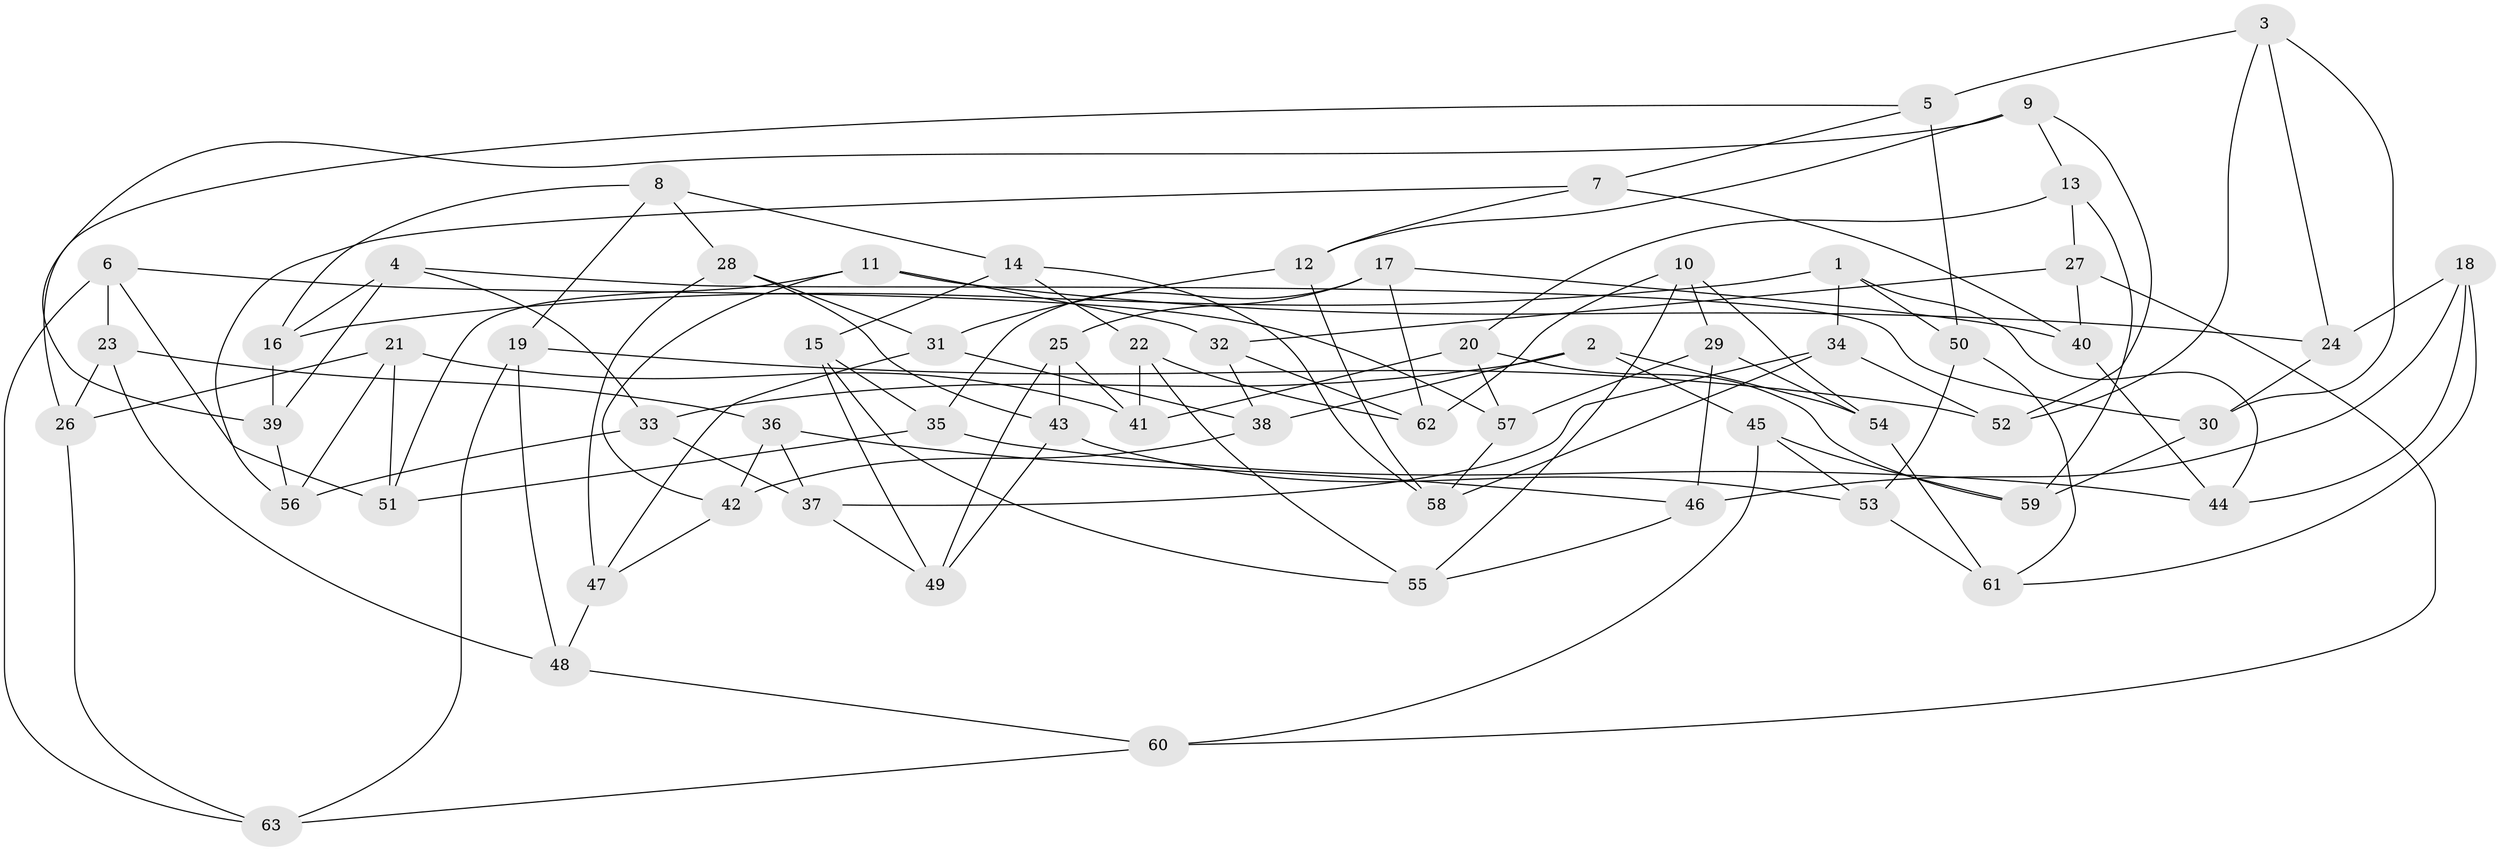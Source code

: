 // Generated by graph-tools (version 1.1) at 2025/27/03/09/25 03:27:00]
// undirected, 63 vertices, 126 edges
graph export_dot {
graph [start="1"]
  node [color=gray90,style=filled];
  1;
  2;
  3;
  4;
  5;
  6;
  7;
  8;
  9;
  10;
  11;
  12;
  13;
  14;
  15;
  16;
  17;
  18;
  19;
  20;
  21;
  22;
  23;
  24;
  25;
  26;
  27;
  28;
  29;
  30;
  31;
  32;
  33;
  34;
  35;
  36;
  37;
  38;
  39;
  40;
  41;
  42;
  43;
  44;
  45;
  46;
  47;
  48;
  49;
  50;
  51;
  52;
  53;
  54;
  55;
  56;
  57;
  58;
  59;
  60;
  61;
  62;
  63;
  1 -- 34;
  1 -- 44;
  1 -- 16;
  1 -- 50;
  2 -- 54;
  2 -- 45;
  2 -- 33;
  2 -- 38;
  3 -- 24;
  3 -- 5;
  3 -- 52;
  3 -- 30;
  4 -- 39;
  4 -- 16;
  4 -- 30;
  4 -- 33;
  5 -- 39;
  5 -- 7;
  5 -- 50;
  6 -- 57;
  6 -- 23;
  6 -- 51;
  6 -- 63;
  7 -- 40;
  7 -- 12;
  7 -- 56;
  8 -- 28;
  8 -- 19;
  8 -- 16;
  8 -- 14;
  9 -- 52;
  9 -- 13;
  9 -- 12;
  9 -- 26;
  10 -- 29;
  10 -- 55;
  10 -- 54;
  10 -- 62;
  11 -- 51;
  11 -- 32;
  11 -- 42;
  11 -- 24;
  12 -- 31;
  12 -- 58;
  13 -- 59;
  13 -- 27;
  13 -- 20;
  14 -- 22;
  14 -- 15;
  14 -- 58;
  15 -- 49;
  15 -- 35;
  15 -- 55;
  16 -- 39;
  17 -- 40;
  17 -- 25;
  17 -- 35;
  17 -- 62;
  18 -- 24;
  18 -- 61;
  18 -- 44;
  18 -- 46;
  19 -- 52;
  19 -- 48;
  19 -- 63;
  20 -- 41;
  20 -- 57;
  20 -- 59;
  21 -- 56;
  21 -- 26;
  21 -- 51;
  21 -- 41;
  22 -- 55;
  22 -- 41;
  22 -- 62;
  23 -- 36;
  23 -- 26;
  23 -- 48;
  24 -- 30;
  25 -- 49;
  25 -- 41;
  25 -- 43;
  26 -- 63;
  27 -- 32;
  27 -- 40;
  27 -- 60;
  28 -- 43;
  28 -- 31;
  28 -- 47;
  29 -- 57;
  29 -- 54;
  29 -- 46;
  30 -- 59;
  31 -- 38;
  31 -- 47;
  32 -- 62;
  32 -- 38;
  33 -- 56;
  33 -- 37;
  34 -- 52;
  34 -- 37;
  34 -- 58;
  35 -- 51;
  35 -- 44;
  36 -- 42;
  36 -- 37;
  36 -- 46;
  37 -- 49;
  38 -- 42;
  39 -- 56;
  40 -- 44;
  42 -- 47;
  43 -- 49;
  43 -- 53;
  45 -- 60;
  45 -- 53;
  45 -- 59;
  46 -- 55;
  47 -- 48;
  48 -- 60;
  50 -- 61;
  50 -- 53;
  53 -- 61;
  54 -- 61;
  57 -- 58;
  60 -- 63;
}
